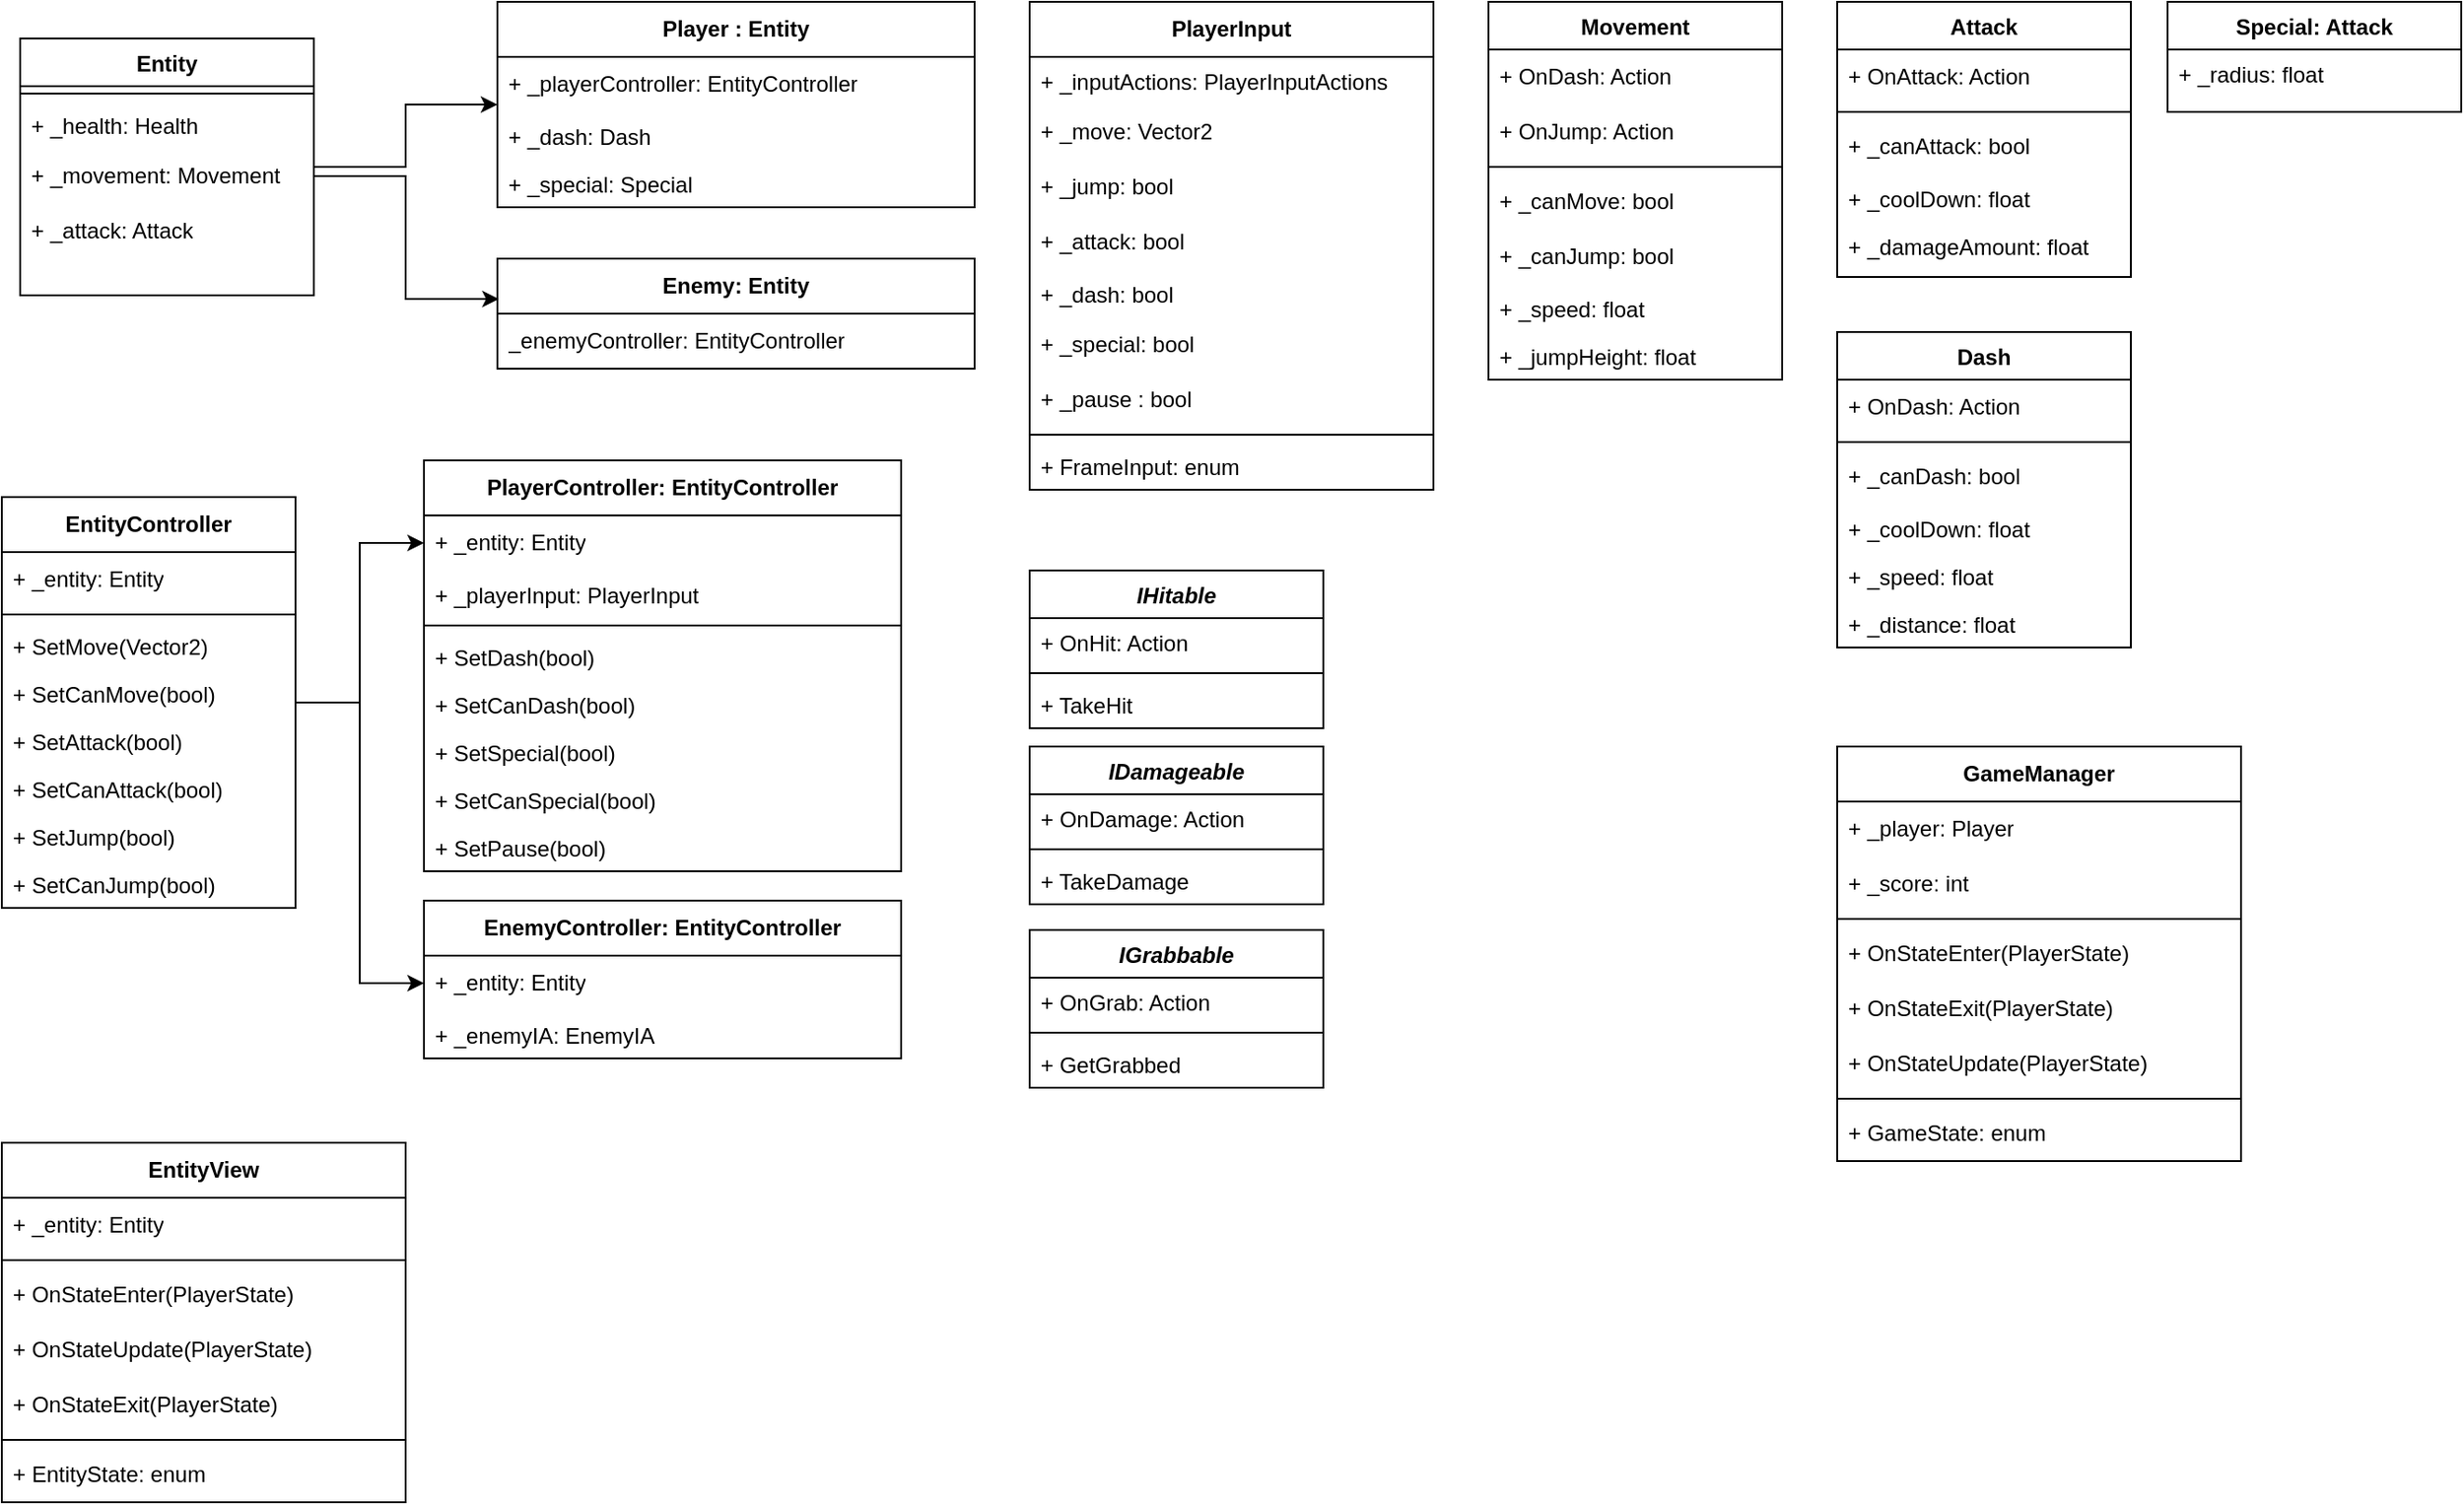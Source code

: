 <mxfile version="22.1.1" type="github">
  <diagram id="C5RBs43oDa-KdzZeNtuy" name="Page-1">
    <mxGraphModel dx="1434" dy="790" grid="1" gridSize="10" guides="1" tooltips="1" connect="1" arrows="1" fold="1" page="1" pageScale="1" pageWidth="827" pageHeight="1169" math="0" shadow="0">
      <root>
        <mxCell id="WIyWlLk6GJQsqaUBKTNV-0" />
        <mxCell id="WIyWlLk6GJQsqaUBKTNV-1" parent="WIyWlLk6GJQsqaUBKTNV-0" />
        <mxCell id="OidEc1CgMwrVslhreNSF-86" style="edgeStyle=orthogonalEdgeStyle;rounded=0;orthogonalLoop=1;jettySize=auto;html=1;exitX=1;exitY=0.5;exitDx=0;exitDy=0;" edge="1" parent="WIyWlLk6GJQsqaUBKTNV-1" source="zkfFHV4jXpPFQw0GAbJ--0" target="NKz7Ce9djxENSBI0j_IO-6">
          <mxGeometry relative="1" as="geometry" />
        </mxCell>
        <mxCell id="zkfFHV4jXpPFQw0GAbJ--0" value="Entity" style="swimlane;fontStyle=1;align=center;verticalAlign=top;childLayout=stackLayout;horizontal=1;startSize=26;horizontalStack=0;resizeParent=1;resizeLast=0;collapsible=1;marginBottom=0;rounded=0;shadow=0;strokeWidth=1;" parent="WIyWlLk6GJQsqaUBKTNV-1" vertex="1">
          <mxGeometry x="50" y="110" width="160" height="140" as="geometry">
            <mxRectangle x="230" y="140" width="160" height="26" as="alternateBounds" />
          </mxGeometry>
        </mxCell>
        <mxCell id="OidEc1CgMwrVslhreNSF-20" value="" style="line;strokeWidth=1;fillColor=none;align=left;verticalAlign=middle;spacingTop=-1;spacingLeft=3;spacingRight=3;rotatable=0;labelPosition=right;points=[];portConstraint=eastwest;strokeColor=inherit;" vertex="1" parent="zkfFHV4jXpPFQw0GAbJ--0">
          <mxGeometry y="26" width="160" height="8" as="geometry" />
        </mxCell>
        <mxCell id="zkfFHV4jXpPFQw0GAbJ--3" value="+ _health: Health" style="text;align=left;verticalAlign=top;spacingLeft=4;spacingRight=4;overflow=hidden;rotatable=0;points=[[0,0.5],[1,0.5]];portConstraint=eastwest;rounded=0;shadow=0;html=0;" parent="zkfFHV4jXpPFQw0GAbJ--0" vertex="1">
          <mxGeometry y="34" width="160" height="26" as="geometry" />
        </mxCell>
        <mxCell id="NKz7Ce9djxENSBI0j_IO-10" value="+ _movement: Movement" style="text;strokeColor=none;fillColor=none;align=left;verticalAlign=middle;spacingLeft=4;spacingRight=4;overflow=hidden;points=[[0,0.5],[1,0.5]];portConstraint=eastwest;rotatable=0;whiteSpace=wrap;html=1;" parent="zkfFHV4jXpPFQw0GAbJ--0" vertex="1">
          <mxGeometry y="60" width="160" height="30" as="geometry" />
        </mxCell>
        <mxCell id="OidEc1CgMwrVslhreNSF-67" value="+ _attack: Attack" style="text;strokeColor=none;fillColor=none;align=left;verticalAlign=middle;spacingLeft=4;spacingRight=4;overflow=hidden;points=[[0,0.5],[1,0.5]];portConstraint=eastwest;rotatable=0;whiteSpace=wrap;html=1;" vertex="1" parent="zkfFHV4jXpPFQw0GAbJ--0">
          <mxGeometry y="90" width="160" height="30" as="geometry" />
        </mxCell>
        <mxCell id="NKz7Ce9djxENSBI0j_IO-6" value="&lt;b&gt;Player : Entity&lt;/b&gt;" style="swimlane;fontStyle=0;childLayout=stackLayout;horizontal=1;startSize=30;horizontalStack=0;resizeParent=1;resizeParentMax=0;resizeLast=0;collapsible=1;marginBottom=0;whiteSpace=wrap;html=1;" parent="WIyWlLk6GJQsqaUBKTNV-1" vertex="1">
          <mxGeometry x="310" y="90" width="260" height="112" as="geometry" />
        </mxCell>
        <mxCell id="NKz7Ce9djxENSBI0j_IO-7" value="+ _playerController: EntityController" style="text;strokeColor=none;fillColor=none;align=left;verticalAlign=middle;spacingLeft=4;spacingRight=4;overflow=hidden;points=[[0,0.5],[1,0.5]];portConstraint=eastwest;rotatable=0;whiteSpace=wrap;html=1;" parent="NKz7Ce9djxENSBI0j_IO-6" vertex="1">
          <mxGeometry y="30" width="260" height="30" as="geometry" />
        </mxCell>
        <mxCell id="OidEc1CgMwrVslhreNSF-88" value="+ _dash: Dash" style="text;strokeColor=none;fillColor=none;align=left;verticalAlign=top;spacingLeft=4;spacingRight=4;overflow=hidden;rotatable=0;points=[[0,0.5],[1,0.5]];portConstraint=eastwest;whiteSpace=wrap;html=1;" vertex="1" parent="NKz7Ce9djxENSBI0j_IO-6">
          <mxGeometry y="60" width="260" height="26" as="geometry" />
        </mxCell>
        <mxCell id="OidEc1CgMwrVslhreNSF-109" value="+ _special: Special" style="text;strokeColor=none;fillColor=none;align=left;verticalAlign=top;spacingLeft=4;spacingRight=4;overflow=hidden;rotatable=0;points=[[0,0.5],[1,0.5]];portConstraint=eastwest;whiteSpace=wrap;html=1;" vertex="1" parent="NKz7Ce9djxENSBI0j_IO-6">
          <mxGeometry y="86" width="260" height="26" as="geometry" />
        </mxCell>
        <mxCell id="OidEc1CgMwrVslhreNSF-74" style="edgeStyle=orthogonalEdgeStyle;rounded=0;orthogonalLoop=1;jettySize=auto;html=1;exitX=1;exitY=0.5;exitDx=0;exitDy=0;entryX=0;entryY=0.5;entryDx=0;entryDy=0;" edge="1" parent="WIyWlLk6GJQsqaUBKTNV-1" source="NKz7Ce9djxENSBI0j_IO-11" target="OidEc1CgMwrVslhreNSF-54">
          <mxGeometry relative="1" as="geometry" />
        </mxCell>
        <mxCell id="OidEc1CgMwrVslhreNSF-75" style="edgeStyle=orthogonalEdgeStyle;rounded=0;orthogonalLoop=1;jettySize=auto;html=1;exitX=1;exitY=0.5;exitDx=0;exitDy=0;entryX=0;entryY=0.5;entryDx=0;entryDy=0;" edge="1" parent="WIyWlLk6GJQsqaUBKTNV-1" source="NKz7Ce9djxENSBI0j_IO-11" target="OidEc1CgMwrVslhreNSF-70">
          <mxGeometry relative="1" as="geometry" />
        </mxCell>
        <mxCell id="NKz7Ce9djxENSBI0j_IO-11" value="&lt;b&gt;EntityController&lt;/b&gt;" style="swimlane;fontStyle=0;childLayout=stackLayout;horizontal=1;startSize=30;horizontalStack=0;resizeParent=1;resizeParentMax=0;resizeLast=0;collapsible=1;marginBottom=0;whiteSpace=wrap;html=1;" parent="WIyWlLk6GJQsqaUBKTNV-1" vertex="1">
          <mxGeometry x="40" y="360" width="160" height="224" as="geometry" />
        </mxCell>
        <mxCell id="NKz7Ce9djxENSBI0j_IO-15" value="+ _entity: Entity" style="text;strokeColor=none;fillColor=none;align=left;verticalAlign=middle;spacingLeft=4;spacingRight=4;overflow=hidden;points=[[0,0.5],[1,0.5]];portConstraint=eastwest;rotatable=0;whiteSpace=wrap;html=1;" parent="NKz7Ce9djxENSBI0j_IO-11" vertex="1">
          <mxGeometry y="30" width="160" height="30" as="geometry" />
        </mxCell>
        <mxCell id="OidEc1CgMwrVslhreNSF-79" value="" style="line;strokeWidth=1;fillColor=none;align=left;verticalAlign=middle;spacingTop=-1;spacingLeft=3;spacingRight=3;rotatable=0;labelPosition=right;points=[];portConstraint=eastwest;strokeColor=inherit;" vertex="1" parent="NKz7Ce9djxENSBI0j_IO-11">
          <mxGeometry y="60" width="160" height="8" as="geometry" />
        </mxCell>
        <mxCell id="OidEc1CgMwrVslhreNSF-76" value="+ SetMove(Vector2)" style="text;strokeColor=none;fillColor=none;align=left;verticalAlign=top;spacingLeft=4;spacingRight=4;overflow=hidden;rotatable=0;points=[[0,0.5],[1,0.5]];portConstraint=eastwest;whiteSpace=wrap;html=1;" vertex="1" parent="NKz7Ce9djxENSBI0j_IO-11">
          <mxGeometry y="68" width="160" height="26" as="geometry" />
        </mxCell>
        <mxCell id="OidEc1CgMwrVslhreNSF-80" value="+ SetCanMove(bool)" style="text;strokeColor=none;fillColor=none;align=left;verticalAlign=top;spacingLeft=4;spacingRight=4;overflow=hidden;rotatable=0;points=[[0,0.5],[1,0.5]];portConstraint=eastwest;whiteSpace=wrap;html=1;" vertex="1" parent="NKz7Ce9djxENSBI0j_IO-11">
          <mxGeometry y="94" width="160" height="26" as="geometry" />
        </mxCell>
        <mxCell id="OidEc1CgMwrVslhreNSF-77" value="+ SetAttack(bool)" style="text;strokeColor=none;fillColor=none;align=left;verticalAlign=top;spacingLeft=4;spacingRight=4;overflow=hidden;rotatable=0;points=[[0,0.5],[1,0.5]];portConstraint=eastwest;whiteSpace=wrap;html=1;" vertex="1" parent="NKz7Ce9djxENSBI0j_IO-11">
          <mxGeometry y="120" width="160" height="26" as="geometry" />
        </mxCell>
        <mxCell id="OidEc1CgMwrVslhreNSF-78" value="+ SetCanAttack(bool)" style="text;strokeColor=none;fillColor=none;align=left;verticalAlign=top;spacingLeft=4;spacingRight=4;overflow=hidden;rotatable=0;points=[[0,0.5],[1,0.5]];portConstraint=eastwest;whiteSpace=wrap;html=1;" vertex="1" parent="NKz7Ce9djxENSBI0j_IO-11">
          <mxGeometry y="146" width="160" height="26" as="geometry" />
        </mxCell>
        <mxCell id="OidEc1CgMwrVslhreNSF-81" value="+ SetJump(bool)" style="text;strokeColor=none;fillColor=none;align=left;verticalAlign=top;spacingLeft=4;spacingRight=4;overflow=hidden;rotatable=0;points=[[0,0.5],[1,0.5]];portConstraint=eastwest;whiteSpace=wrap;html=1;" vertex="1" parent="NKz7Ce9djxENSBI0j_IO-11">
          <mxGeometry y="172" width="160" height="26" as="geometry" />
        </mxCell>
        <mxCell id="OidEc1CgMwrVslhreNSF-82" value="+ SetCanJump(bool)" style="text;strokeColor=none;fillColor=none;align=left;verticalAlign=top;spacingLeft=4;spacingRight=4;overflow=hidden;rotatable=0;points=[[0,0.5],[1,0.5]];portConstraint=eastwest;whiteSpace=wrap;html=1;" vertex="1" parent="NKz7Ce9djxENSBI0j_IO-11">
          <mxGeometry y="198" width="160" height="26" as="geometry" />
        </mxCell>
        <mxCell id="NKz7Ce9djxENSBI0j_IO-18" value="&lt;b&gt;Enemy: Entity&lt;/b&gt;" style="swimlane;fontStyle=0;childLayout=stackLayout;horizontal=1;startSize=30;horizontalStack=0;resizeParent=1;resizeParentMax=0;resizeLast=0;collapsible=1;marginBottom=0;whiteSpace=wrap;html=1;" parent="WIyWlLk6GJQsqaUBKTNV-1" vertex="1">
          <mxGeometry x="310" y="230" width="260" height="60" as="geometry" />
        </mxCell>
        <mxCell id="NKz7Ce9djxENSBI0j_IO-19" value="_enemyController: EntityController" style="text;strokeColor=none;fillColor=none;align=left;verticalAlign=middle;spacingLeft=4;spacingRight=4;overflow=hidden;points=[[0,0.5],[1,0.5]];portConstraint=eastwest;rotatable=0;whiteSpace=wrap;html=1;" parent="NKz7Ce9djxENSBI0j_IO-18" vertex="1">
          <mxGeometry y="30" width="260" height="30" as="geometry" />
        </mxCell>
        <mxCell id="NKz7Ce9djxENSBI0j_IO-24" value="&lt;b&gt;PlayerInput&lt;/b&gt;" style="swimlane;fontStyle=0;childLayout=stackLayout;horizontal=1;startSize=30;horizontalStack=0;resizeParent=1;resizeParentMax=0;resizeLast=0;collapsible=1;marginBottom=0;whiteSpace=wrap;html=1;" parent="WIyWlLk6GJQsqaUBKTNV-1" vertex="1">
          <mxGeometry x="600" y="90" width="220" height="266" as="geometry" />
        </mxCell>
        <mxCell id="OidEc1CgMwrVslhreNSF-44" value="+ _inputActions: PlayerInputActions" style="text;strokeColor=none;fillColor=none;align=left;verticalAlign=top;spacingLeft=4;spacingRight=4;overflow=hidden;rotatable=0;points=[[0,0.5],[1,0.5]];portConstraint=eastwest;whiteSpace=wrap;html=1;" vertex="1" parent="NKz7Ce9djxENSBI0j_IO-24">
          <mxGeometry y="30" width="220" height="26" as="geometry" />
        </mxCell>
        <mxCell id="NKz7Ce9djxENSBI0j_IO-25" value="+ _move: Vector2" style="text;strokeColor=none;fillColor=none;align=left;verticalAlign=middle;spacingLeft=4;spacingRight=4;overflow=hidden;points=[[0,0.5],[1,0.5]];portConstraint=eastwest;rotatable=0;whiteSpace=wrap;html=1;" parent="NKz7Ce9djxENSBI0j_IO-24" vertex="1">
          <mxGeometry y="56" width="220" height="30" as="geometry" />
        </mxCell>
        <mxCell id="NKz7Ce9djxENSBI0j_IO-26" value="+ _jump: bool" style="text;strokeColor=none;fillColor=none;align=left;verticalAlign=middle;spacingLeft=4;spacingRight=4;overflow=hidden;points=[[0,0.5],[1,0.5]];portConstraint=eastwest;rotatable=0;whiteSpace=wrap;html=1;" parent="NKz7Ce9djxENSBI0j_IO-24" vertex="1">
          <mxGeometry y="86" width="220" height="30" as="geometry" />
        </mxCell>
        <mxCell id="NKz7Ce9djxENSBI0j_IO-4" value="+ _attack: bool" style="text;strokeColor=none;fillColor=none;align=left;verticalAlign=middle;spacingLeft=4;spacingRight=4;overflow=hidden;points=[[0,0.5],[1,0.5]];portConstraint=eastwest;rotatable=0;whiteSpace=wrap;html=1;" parent="NKz7Ce9djxENSBI0j_IO-24" vertex="1">
          <mxGeometry y="116" width="220" height="30" as="geometry" />
        </mxCell>
        <mxCell id="OidEc1CgMwrVslhreNSF-22" value="+ _dash: bool" style="text;strokeColor=none;fillColor=none;align=left;verticalAlign=top;spacingLeft=4;spacingRight=4;overflow=hidden;rotatable=0;points=[[0,0.5],[1,0.5]];portConstraint=eastwest;whiteSpace=wrap;html=1;" vertex="1" parent="NKz7Ce9djxENSBI0j_IO-24">
          <mxGeometry y="146" width="220" height="26" as="geometry" />
        </mxCell>
        <mxCell id="NKz7Ce9djxENSBI0j_IO-5" value="+ _special: bool" style="text;strokeColor=none;fillColor=none;align=left;verticalAlign=middle;spacingLeft=4;spacingRight=4;overflow=hidden;points=[[0,0.5],[1,0.5]];portConstraint=eastwest;rotatable=0;whiteSpace=wrap;html=1;" parent="NKz7Ce9djxENSBI0j_IO-24" vertex="1">
          <mxGeometry y="172" width="220" height="30" as="geometry" />
        </mxCell>
        <mxCell id="NKz7Ce9djxENSBI0j_IO-3" value="+ _pause : bool" style="text;strokeColor=none;fillColor=none;align=left;verticalAlign=middle;spacingLeft=4;spacingRight=4;overflow=hidden;points=[[0,0.5],[1,0.5]];portConstraint=eastwest;rotatable=0;whiteSpace=wrap;html=1;" parent="NKz7Ce9djxENSBI0j_IO-24" vertex="1">
          <mxGeometry y="202" width="220" height="30" as="geometry" />
        </mxCell>
        <mxCell id="OidEc1CgMwrVslhreNSF-42" value="" style="line;strokeWidth=1;fillColor=none;align=left;verticalAlign=middle;spacingTop=-1;spacingLeft=3;spacingRight=3;rotatable=0;labelPosition=right;points=[];portConstraint=eastwest;strokeColor=inherit;" vertex="1" parent="NKz7Ce9djxENSBI0j_IO-24">
          <mxGeometry y="232" width="220" height="8" as="geometry" />
        </mxCell>
        <mxCell id="OidEc1CgMwrVslhreNSF-43" value="+ FrameInput: enum" style="text;strokeColor=none;fillColor=none;align=left;verticalAlign=top;spacingLeft=4;spacingRight=4;overflow=hidden;rotatable=0;points=[[0,0.5],[1,0.5]];portConstraint=eastwest;whiteSpace=wrap;html=1;" vertex="1" parent="NKz7Ce9djxENSBI0j_IO-24">
          <mxGeometry y="240" width="220" height="26" as="geometry" />
        </mxCell>
        <mxCell id="OidEc1CgMwrVslhreNSF-24" value="&lt;b&gt;EntityView&lt;/b&gt;" style="swimlane;fontStyle=0;childLayout=stackLayout;horizontal=1;startSize=30;horizontalStack=0;resizeParent=1;resizeParentMax=0;resizeLast=0;collapsible=1;marginBottom=0;whiteSpace=wrap;html=1;" vertex="1" parent="WIyWlLk6GJQsqaUBKTNV-1">
          <mxGeometry x="40" y="712" width="220" height="196" as="geometry" />
        </mxCell>
        <mxCell id="OidEc1CgMwrVslhreNSF-25" value="+ _entity: Entity" style="text;strokeColor=none;fillColor=none;align=left;verticalAlign=middle;spacingLeft=4;spacingRight=4;overflow=hidden;points=[[0,0.5],[1,0.5]];portConstraint=eastwest;rotatable=0;whiteSpace=wrap;html=1;" vertex="1" parent="OidEc1CgMwrVslhreNSF-24">
          <mxGeometry y="30" width="220" height="30" as="geometry" />
        </mxCell>
        <mxCell id="OidEc1CgMwrVslhreNSF-27" value="" style="line;strokeWidth=1;fillColor=none;align=left;verticalAlign=middle;spacingTop=-1;spacingLeft=3;spacingRight=3;rotatable=0;labelPosition=right;points=[];portConstraint=eastwest;strokeColor=inherit;" vertex="1" parent="OidEc1CgMwrVslhreNSF-24">
          <mxGeometry y="60" width="220" height="8" as="geometry" />
        </mxCell>
        <mxCell id="OidEc1CgMwrVslhreNSF-28" value="+ OnStateEnter(PlayerState)" style="text;strokeColor=none;fillColor=none;align=left;verticalAlign=middle;spacingLeft=4;spacingRight=4;overflow=hidden;points=[[0,0.5],[1,0.5]];portConstraint=eastwest;rotatable=0;whiteSpace=wrap;html=1;" vertex="1" parent="OidEc1CgMwrVslhreNSF-24">
          <mxGeometry y="68" width="220" height="30" as="geometry" />
        </mxCell>
        <mxCell id="OidEc1CgMwrVslhreNSF-30" value="+ OnStateUpdate(PlayerState)" style="text;strokeColor=none;fillColor=none;align=left;verticalAlign=middle;spacingLeft=4;spacingRight=4;overflow=hidden;points=[[0,0.5],[1,0.5]];portConstraint=eastwest;rotatable=0;whiteSpace=wrap;html=1;" vertex="1" parent="OidEc1CgMwrVslhreNSF-24">
          <mxGeometry y="98" width="220" height="30" as="geometry" />
        </mxCell>
        <mxCell id="OidEc1CgMwrVslhreNSF-29" value="+ OnStateExit(PlayerState)" style="text;strokeColor=none;fillColor=none;align=left;verticalAlign=middle;spacingLeft=4;spacingRight=4;overflow=hidden;points=[[0,0.5],[1,0.5]];portConstraint=eastwest;rotatable=0;whiteSpace=wrap;html=1;" vertex="1" parent="OidEc1CgMwrVslhreNSF-24">
          <mxGeometry y="128" width="220" height="30" as="geometry" />
        </mxCell>
        <mxCell id="OidEc1CgMwrVslhreNSF-32" value="" style="line;strokeWidth=1;fillColor=none;align=left;verticalAlign=middle;spacingTop=-1;spacingLeft=3;spacingRight=3;rotatable=0;labelPosition=right;points=[];portConstraint=eastwest;strokeColor=inherit;" vertex="1" parent="OidEc1CgMwrVslhreNSF-24">
          <mxGeometry y="158" width="220" height="8" as="geometry" />
        </mxCell>
        <mxCell id="OidEc1CgMwrVslhreNSF-31" value="+ EntityState: enum" style="text;strokeColor=none;fillColor=none;align=left;verticalAlign=middle;spacingLeft=4;spacingRight=4;overflow=hidden;points=[[0,0.5],[1,0.5]];portConstraint=eastwest;rotatable=0;whiteSpace=wrap;html=1;" vertex="1" parent="OidEc1CgMwrVslhreNSF-24">
          <mxGeometry y="166" width="220" height="30" as="geometry" />
        </mxCell>
        <mxCell id="OidEc1CgMwrVslhreNSF-46" value="Movement" style="swimlane;fontStyle=1;align=center;verticalAlign=top;childLayout=stackLayout;horizontal=1;startSize=26;horizontalStack=0;resizeParent=1;resizeLast=0;collapsible=1;marginBottom=0;rounded=0;shadow=0;strokeWidth=1;" vertex="1" parent="WIyWlLk6GJQsqaUBKTNV-1">
          <mxGeometry x="850" y="90" width="160" height="206" as="geometry">
            <mxRectangle x="230" y="140" width="160" height="26" as="alternateBounds" />
          </mxGeometry>
        </mxCell>
        <mxCell id="OidEc1CgMwrVslhreNSF-23" value="+ OnDash: Action" style="text;strokeColor=none;fillColor=none;align=left;verticalAlign=middle;spacingLeft=4;spacingRight=4;overflow=hidden;points=[[0,0.5],[1,0.5]];portConstraint=eastwest;rotatable=0;whiteSpace=wrap;html=1;" vertex="1" parent="OidEc1CgMwrVslhreNSF-46">
          <mxGeometry y="26" width="160" height="30" as="geometry" />
        </mxCell>
        <mxCell id="OidEc1CgMwrVslhreNSF-14" value="+ OnJump: Action" style="text;strokeColor=none;fillColor=none;align=left;verticalAlign=middle;spacingLeft=4;spacingRight=4;overflow=hidden;points=[[0,0.5],[1,0.5]];portConstraint=eastwest;rotatable=0;whiteSpace=wrap;html=1;" vertex="1" parent="OidEc1CgMwrVslhreNSF-46">
          <mxGeometry y="56" width="160" height="30" as="geometry" />
        </mxCell>
        <mxCell id="OidEc1CgMwrVslhreNSF-57" value="" style="line;strokeWidth=1;fillColor=none;align=left;verticalAlign=middle;spacingTop=-1;spacingLeft=3;spacingRight=3;rotatable=0;labelPosition=right;points=[];portConstraint=eastwest;strokeColor=inherit;" vertex="1" parent="OidEc1CgMwrVslhreNSF-46">
          <mxGeometry y="86" width="160" height="8" as="geometry" />
        </mxCell>
        <mxCell id="OidEc1CgMwrVslhreNSF-48" value="+ _canMove: bool" style="text;strokeColor=none;fillColor=none;align=left;verticalAlign=middle;spacingLeft=4;spacingRight=4;overflow=hidden;points=[[0,0.5],[1,0.5]];portConstraint=eastwest;rotatable=0;whiteSpace=wrap;html=1;" vertex="1" parent="OidEc1CgMwrVslhreNSF-46">
          <mxGeometry y="94" width="160" height="30" as="geometry" />
        </mxCell>
        <mxCell id="OidEc1CgMwrVslhreNSF-50" value="+ _canJump: bool" style="text;strokeColor=none;fillColor=none;align=left;verticalAlign=middle;spacingLeft=4;spacingRight=4;overflow=hidden;points=[[0,0.5],[1,0.5]];portConstraint=eastwest;rotatable=0;whiteSpace=wrap;html=1;" vertex="1" parent="OidEc1CgMwrVslhreNSF-46">
          <mxGeometry y="124" width="160" height="30" as="geometry" />
        </mxCell>
        <mxCell id="OidEc1CgMwrVslhreNSF-47" value="+ _speed: float" style="text;align=left;verticalAlign=top;spacingLeft=4;spacingRight=4;overflow=hidden;rotatable=0;points=[[0,0.5],[1,0.5]];portConstraint=eastwest;rounded=0;shadow=0;html=0;" vertex="1" parent="OidEc1CgMwrVslhreNSF-46">
          <mxGeometry y="154" width="160" height="26" as="geometry" />
        </mxCell>
        <mxCell id="OidEc1CgMwrVslhreNSF-49" value="+ _jumpHeight: float" style="text;align=left;verticalAlign=top;spacingLeft=4;spacingRight=4;overflow=hidden;rotatable=0;points=[[0,0.5],[1,0.5]];portConstraint=eastwest;rounded=0;shadow=0;html=0;" vertex="1" parent="OidEc1CgMwrVslhreNSF-46">
          <mxGeometry y="180" width="160" height="26" as="geometry" />
        </mxCell>
        <mxCell id="OidEc1CgMwrVslhreNSF-53" value="&lt;b&gt;PlayerController: EntityController&lt;/b&gt;" style="swimlane;fontStyle=0;childLayout=stackLayout;horizontal=1;startSize=30;horizontalStack=0;resizeParent=1;resizeParentMax=0;resizeLast=0;collapsible=1;marginBottom=0;whiteSpace=wrap;html=1;" vertex="1" parent="WIyWlLk6GJQsqaUBKTNV-1">
          <mxGeometry x="270" y="340" width="260" height="224" as="geometry" />
        </mxCell>
        <mxCell id="OidEc1CgMwrVslhreNSF-54" value="+ _entity: Entity" style="text;strokeColor=none;fillColor=none;align=left;verticalAlign=middle;spacingLeft=4;spacingRight=4;overflow=hidden;points=[[0,0.5],[1,0.5]];portConstraint=eastwest;rotatable=0;whiteSpace=wrap;html=1;" vertex="1" parent="OidEc1CgMwrVslhreNSF-53">
          <mxGeometry y="30" width="260" height="30" as="geometry" />
        </mxCell>
        <mxCell id="OidEc1CgMwrVslhreNSF-55" value="+ _playerInput: PlayerInput" style="text;strokeColor=none;fillColor=none;align=left;verticalAlign=top;spacingLeft=4;spacingRight=4;overflow=hidden;rotatable=0;points=[[0,0.5],[1,0.5]];portConstraint=eastwest;whiteSpace=wrap;html=1;" vertex="1" parent="OidEc1CgMwrVslhreNSF-53">
          <mxGeometry y="60" width="260" height="26" as="geometry" />
        </mxCell>
        <mxCell id="OidEc1CgMwrVslhreNSF-85" value="" style="line;strokeWidth=1;fillColor=none;align=left;verticalAlign=middle;spacingTop=-1;spacingLeft=3;spacingRight=3;rotatable=0;labelPosition=right;points=[];portConstraint=eastwest;strokeColor=inherit;" vertex="1" parent="OidEc1CgMwrVslhreNSF-53">
          <mxGeometry y="86" width="260" height="8" as="geometry" />
        </mxCell>
        <mxCell id="OidEc1CgMwrVslhreNSF-83" value="+ SetDash(bool)" style="text;strokeColor=none;fillColor=none;align=left;verticalAlign=top;spacingLeft=4;spacingRight=4;overflow=hidden;rotatable=0;points=[[0,0.5],[1,0.5]];portConstraint=eastwest;whiteSpace=wrap;html=1;" vertex="1" parent="OidEc1CgMwrVslhreNSF-53">
          <mxGeometry y="94" width="260" height="26" as="geometry" />
        </mxCell>
        <mxCell id="OidEc1CgMwrVslhreNSF-84" value="+ SetCanDash(bool)" style="text;strokeColor=none;fillColor=none;align=left;verticalAlign=top;spacingLeft=4;spacingRight=4;overflow=hidden;rotatable=0;points=[[0,0.5],[1,0.5]];portConstraint=eastwest;whiteSpace=wrap;html=1;" vertex="1" parent="OidEc1CgMwrVslhreNSF-53">
          <mxGeometry y="120" width="260" height="26" as="geometry" />
        </mxCell>
        <mxCell id="OidEc1CgMwrVslhreNSF-120" value="+ SetSpecial(bool)" style="text;strokeColor=none;fillColor=none;align=left;verticalAlign=top;spacingLeft=4;spacingRight=4;overflow=hidden;rotatable=0;points=[[0,0.5],[1,0.5]];portConstraint=eastwest;whiteSpace=wrap;html=1;" vertex="1" parent="OidEc1CgMwrVslhreNSF-53">
          <mxGeometry y="146" width="260" height="26" as="geometry" />
        </mxCell>
        <mxCell id="OidEc1CgMwrVslhreNSF-121" value="+ SetCanSpecial(bool)" style="text;strokeColor=none;fillColor=none;align=left;verticalAlign=top;spacingLeft=4;spacingRight=4;overflow=hidden;rotatable=0;points=[[0,0.5],[1,0.5]];portConstraint=eastwest;whiteSpace=wrap;html=1;" vertex="1" parent="OidEc1CgMwrVslhreNSF-53">
          <mxGeometry y="172" width="260" height="26" as="geometry" />
        </mxCell>
        <mxCell id="OidEc1CgMwrVslhreNSF-122" value="+ SetPause(bool)" style="text;strokeColor=none;fillColor=none;align=left;verticalAlign=top;spacingLeft=4;spacingRight=4;overflow=hidden;rotatable=0;points=[[0,0.5],[1,0.5]];portConstraint=eastwest;whiteSpace=wrap;html=1;" vertex="1" parent="OidEc1CgMwrVslhreNSF-53">
          <mxGeometry y="198" width="260" height="26" as="geometry" />
        </mxCell>
        <mxCell id="OidEc1CgMwrVslhreNSF-58" value="Attack" style="swimlane;fontStyle=1;align=center;verticalAlign=top;childLayout=stackLayout;horizontal=1;startSize=26;horizontalStack=0;resizeParent=1;resizeLast=0;collapsible=1;marginBottom=0;rounded=0;shadow=0;strokeWidth=1;" vertex="1" parent="WIyWlLk6GJQsqaUBKTNV-1">
          <mxGeometry x="1040" y="90" width="160" height="150" as="geometry">
            <mxRectangle x="230" y="140" width="160" height="26" as="alternateBounds" />
          </mxGeometry>
        </mxCell>
        <mxCell id="NKz7Ce9djxENSBI0j_IO-13" value="+ OnAttack: Action" style="text;strokeColor=none;fillColor=none;align=left;verticalAlign=middle;spacingLeft=4;spacingRight=4;overflow=hidden;points=[[0,0.5],[1,0.5]];portConstraint=eastwest;rotatable=0;whiteSpace=wrap;html=1;" parent="OidEc1CgMwrVslhreNSF-58" vertex="1">
          <mxGeometry y="26" width="160" height="30" as="geometry" />
        </mxCell>
        <mxCell id="OidEc1CgMwrVslhreNSF-61" value="" style="line;strokeWidth=1;fillColor=none;align=left;verticalAlign=middle;spacingTop=-1;spacingLeft=3;spacingRight=3;rotatable=0;labelPosition=right;points=[];portConstraint=eastwest;strokeColor=inherit;" vertex="1" parent="OidEc1CgMwrVslhreNSF-58">
          <mxGeometry y="56" width="160" height="8" as="geometry" />
        </mxCell>
        <mxCell id="OidEc1CgMwrVslhreNSF-62" value="+ _canAttack: bool" style="text;strokeColor=none;fillColor=none;align=left;verticalAlign=middle;spacingLeft=4;spacingRight=4;overflow=hidden;points=[[0,0.5],[1,0.5]];portConstraint=eastwest;rotatable=0;whiteSpace=wrap;html=1;" vertex="1" parent="OidEc1CgMwrVslhreNSF-58">
          <mxGeometry y="64" width="160" height="30" as="geometry" />
        </mxCell>
        <mxCell id="OidEc1CgMwrVslhreNSF-65" value="+ _coolDown: float" style="text;align=left;verticalAlign=top;spacingLeft=4;spacingRight=4;overflow=hidden;rotatable=0;points=[[0,0.5],[1,0.5]];portConstraint=eastwest;rounded=0;shadow=0;html=0;" vertex="1" parent="OidEc1CgMwrVslhreNSF-58">
          <mxGeometry y="94" width="160" height="26" as="geometry" />
        </mxCell>
        <mxCell id="OidEc1CgMwrVslhreNSF-116" value="+ _damageAmount: float" style="text;align=left;verticalAlign=top;spacingLeft=4;spacingRight=4;overflow=hidden;rotatable=0;points=[[0,0.5],[1,0.5]];portConstraint=eastwest;rounded=0;shadow=0;html=0;" vertex="1" parent="OidEc1CgMwrVslhreNSF-58">
          <mxGeometry y="120" width="160" height="26" as="geometry" />
        </mxCell>
        <mxCell id="OidEc1CgMwrVslhreNSF-69" value="&lt;b&gt;EnemyController: EntityController&lt;/b&gt;" style="swimlane;fontStyle=0;childLayout=stackLayout;horizontal=1;startSize=30;horizontalStack=0;resizeParent=1;resizeParentMax=0;resizeLast=0;collapsible=1;marginBottom=0;whiteSpace=wrap;html=1;" vertex="1" parent="WIyWlLk6GJQsqaUBKTNV-1">
          <mxGeometry x="270" y="580" width="260" height="86" as="geometry" />
        </mxCell>
        <mxCell id="OidEc1CgMwrVslhreNSF-70" value="+ _entity: Entity" style="text;strokeColor=none;fillColor=none;align=left;verticalAlign=middle;spacingLeft=4;spacingRight=4;overflow=hidden;points=[[0,0.5],[1,0.5]];portConstraint=eastwest;rotatable=0;whiteSpace=wrap;html=1;" vertex="1" parent="OidEc1CgMwrVslhreNSF-69">
          <mxGeometry y="30" width="260" height="30" as="geometry" />
        </mxCell>
        <mxCell id="OidEc1CgMwrVslhreNSF-71" value="+ _enemyIA: EnemyIA" style="text;strokeColor=none;fillColor=none;align=left;verticalAlign=top;spacingLeft=4;spacingRight=4;overflow=hidden;rotatable=0;points=[[0,0.5],[1,0.5]];portConstraint=eastwest;whiteSpace=wrap;html=1;" vertex="1" parent="OidEc1CgMwrVslhreNSF-69">
          <mxGeometry y="60" width="260" height="26" as="geometry" />
        </mxCell>
        <mxCell id="OidEc1CgMwrVslhreNSF-89" style="edgeStyle=orthogonalEdgeStyle;rounded=0;orthogonalLoop=1;jettySize=auto;html=1;exitX=1;exitY=0.5;exitDx=0;exitDy=0;entryX=0.003;entryY=0.367;entryDx=0;entryDy=0;entryPerimeter=0;" edge="1" parent="WIyWlLk6GJQsqaUBKTNV-1" source="NKz7Ce9djxENSBI0j_IO-10" target="NKz7Ce9djxENSBI0j_IO-18">
          <mxGeometry relative="1" as="geometry" />
        </mxCell>
        <mxCell id="OidEc1CgMwrVslhreNSF-90" value="Dash" style="swimlane;fontStyle=1;align=center;verticalAlign=top;childLayout=stackLayout;horizontal=1;startSize=26;horizontalStack=0;resizeParent=1;resizeLast=0;collapsible=1;marginBottom=0;rounded=0;shadow=0;strokeWidth=1;" vertex="1" parent="WIyWlLk6GJQsqaUBKTNV-1">
          <mxGeometry x="1040" y="270" width="160" height="172" as="geometry">
            <mxRectangle x="230" y="140" width="160" height="26" as="alternateBounds" />
          </mxGeometry>
        </mxCell>
        <mxCell id="OidEc1CgMwrVslhreNSF-91" value="+ OnDash: Action" style="text;strokeColor=none;fillColor=none;align=left;verticalAlign=middle;spacingLeft=4;spacingRight=4;overflow=hidden;points=[[0,0.5],[1,0.5]];portConstraint=eastwest;rotatable=0;whiteSpace=wrap;html=1;" vertex="1" parent="OidEc1CgMwrVslhreNSF-90">
          <mxGeometry y="26" width="160" height="30" as="geometry" />
        </mxCell>
        <mxCell id="OidEc1CgMwrVslhreNSF-92" value="" style="line;strokeWidth=1;fillColor=none;align=left;verticalAlign=middle;spacingTop=-1;spacingLeft=3;spacingRight=3;rotatable=0;labelPosition=right;points=[];portConstraint=eastwest;strokeColor=inherit;" vertex="1" parent="OidEc1CgMwrVslhreNSF-90">
          <mxGeometry y="56" width="160" height="8" as="geometry" />
        </mxCell>
        <mxCell id="OidEc1CgMwrVslhreNSF-93" value="+ _canDash: bool" style="text;strokeColor=none;fillColor=none;align=left;verticalAlign=middle;spacingLeft=4;spacingRight=4;overflow=hidden;points=[[0,0.5],[1,0.5]];portConstraint=eastwest;rotatable=0;whiteSpace=wrap;html=1;" vertex="1" parent="OidEc1CgMwrVslhreNSF-90">
          <mxGeometry y="64" width="160" height="30" as="geometry" />
        </mxCell>
        <mxCell id="OidEc1CgMwrVslhreNSF-94" value="+ _coolDown: float" style="text;align=left;verticalAlign=top;spacingLeft=4;spacingRight=4;overflow=hidden;rotatable=0;points=[[0,0.5],[1,0.5]];portConstraint=eastwest;rounded=0;shadow=0;html=0;" vertex="1" parent="OidEc1CgMwrVslhreNSF-90">
          <mxGeometry y="94" width="160" height="26" as="geometry" />
        </mxCell>
        <mxCell id="OidEc1CgMwrVslhreNSF-95" value="+ _speed: float" style="text;align=left;verticalAlign=top;spacingLeft=4;spacingRight=4;overflow=hidden;rotatable=0;points=[[0,0.5],[1,0.5]];portConstraint=eastwest;rounded=0;shadow=0;html=0;" vertex="1" parent="OidEc1CgMwrVslhreNSF-90">
          <mxGeometry y="120" width="160" height="26" as="geometry" />
        </mxCell>
        <mxCell id="OidEc1CgMwrVslhreNSF-96" value="+ _distance: float" style="text;align=left;verticalAlign=top;spacingLeft=4;spacingRight=4;overflow=hidden;rotatable=0;points=[[0,0.5],[1,0.5]];portConstraint=eastwest;rounded=0;shadow=0;html=0;" vertex="1" parent="OidEc1CgMwrVslhreNSF-90">
          <mxGeometry y="146" width="160" height="26" as="geometry" />
        </mxCell>
        <mxCell id="OidEc1CgMwrVslhreNSF-97" value="&lt;i&gt;IHitable&lt;/i&gt;" style="swimlane;fontStyle=1;align=center;verticalAlign=top;childLayout=stackLayout;horizontal=1;startSize=26;horizontalStack=0;resizeParent=1;resizeParentMax=0;resizeLast=0;collapsible=1;marginBottom=0;whiteSpace=wrap;html=1;" vertex="1" parent="WIyWlLk6GJQsqaUBKTNV-1">
          <mxGeometry x="600" y="400" width="160" height="86" as="geometry" />
        </mxCell>
        <mxCell id="OidEc1CgMwrVslhreNSF-98" value="+ OnHit: Action" style="text;strokeColor=none;fillColor=none;align=left;verticalAlign=top;spacingLeft=4;spacingRight=4;overflow=hidden;rotatable=0;points=[[0,0.5],[1,0.5]];portConstraint=eastwest;whiteSpace=wrap;html=1;" vertex="1" parent="OidEc1CgMwrVslhreNSF-97">
          <mxGeometry y="26" width="160" height="26" as="geometry" />
        </mxCell>
        <mxCell id="OidEc1CgMwrVslhreNSF-99" value="" style="line;strokeWidth=1;fillColor=none;align=left;verticalAlign=middle;spacingTop=-1;spacingLeft=3;spacingRight=3;rotatable=0;labelPosition=right;points=[];portConstraint=eastwest;strokeColor=inherit;" vertex="1" parent="OidEc1CgMwrVslhreNSF-97">
          <mxGeometry y="52" width="160" height="8" as="geometry" />
        </mxCell>
        <mxCell id="OidEc1CgMwrVslhreNSF-100" value="+ TakeHit" style="text;strokeColor=none;fillColor=none;align=left;verticalAlign=top;spacingLeft=4;spacingRight=4;overflow=hidden;rotatable=0;points=[[0,0.5],[1,0.5]];portConstraint=eastwest;whiteSpace=wrap;html=1;" vertex="1" parent="OidEc1CgMwrVslhreNSF-97">
          <mxGeometry y="60" width="160" height="26" as="geometry" />
        </mxCell>
        <mxCell id="OidEc1CgMwrVslhreNSF-101" value="&lt;i&gt;IDamageable&lt;/i&gt;" style="swimlane;fontStyle=1;align=center;verticalAlign=top;childLayout=stackLayout;horizontal=1;startSize=26;horizontalStack=0;resizeParent=1;resizeParentMax=0;resizeLast=0;collapsible=1;marginBottom=0;whiteSpace=wrap;html=1;" vertex="1" parent="WIyWlLk6GJQsqaUBKTNV-1">
          <mxGeometry x="600" y="496" width="160" height="86" as="geometry" />
        </mxCell>
        <mxCell id="OidEc1CgMwrVslhreNSF-102" value="+ OnDamage: Action" style="text;strokeColor=none;fillColor=none;align=left;verticalAlign=top;spacingLeft=4;spacingRight=4;overflow=hidden;rotatable=0;points=[[0,0.5],[1,0.5]];portConstraint=eastwest;whiteSpace=wrap;html=1;" vertex="1" parent="OidEc1CgMwrVslhreNSF-101">
          <mxGeometry y="26" width="160" height="26" as="geometry" />
        </mxCell>
        <mxCell id="OidEc1CgMwrVslhreNSF-103" value="" style="line;strokeWidth=1;fillColor=none;align=left;verticalAlign=middle;spacingTop=-1;spacingLeft=3;spacingRight=3;rotatable=0;labelPosition=right;points=[];portConstraint=eastwest;strokeColor=inherit;" vertex="1" parent="OidEc1CgMwrVslhreNSF-101">
          <mxGeometry y="52" width="160" height="8" as="geometry" />
        </mxCell>
        <mxCell id="OidEc1CgMwrVslhreNSF-104" value="+ TakeDamage" style="text;strokeColor=none;fillColor=none;align=left;verticalAlign=top;spacingLeft=4;spacingRight=4;overflow=hidden;rotatable=0;points=[[0,0.5],[1,0.5]];portConstraint=eastwest;whiteSpace=wrap;html=1;" vertex="1" parent="OidEc1CgMwrVslhreNSF-101">
          <mxGeometry y="60" width="160" height="26" as="geometry" />
        </mxCell>
        <mxCell id="OidEc1CgMwrVslhreNSF-105" value="&lt;i&gt;IGrabbable&lt;/i&gt;" style="swimlane;fontStyle=1;align=center;verticalAlign=top;childLayout=stackLayout;horizontal=1;startSize=26;horizontalStack=0;resizeParent=1;resizeParentMax=0;resizeLast=0;collapsible=1;marginBottom=0;whiteSpace=wrap;html=1;" vertex="1" parent="WIyWlLk6GJQsqaUBKTNV-1">
          <mxGeometry x="600" y="596" width="160" height="86" as="geometry" />
        </mxCell>
        <mxCell id="OidEc1CgMwrVslhreNSF-106" value="+ OnGrab: Action" style="text;strokeColor=none;fillColor=none;align=left;verticalAlign=top;spacingLeft=4;spacingRight=4;overflow=hidden;rotatable=0;points=[[0,0.5],[1,0.5]];portConstraint=eastwest;whiteSpace=wrap;html=1;" vertex="1" parent="OidEc1CgMwrVslhreNSF-105">
          <mxGeometry y="26" width="160" height="26" as="geometry" />
        </mxCell>
        <mxCell id="OidEc1CgMwrVslhreNSF-107" value="" style="line;strokeWidth=1;fillColor=none;align=left;verticalAlign=middle;spacingTop=-1;spacingLeft=3;spacingRight=3;rotatable=0;labelPosition=right;points=[];portConstraint=eastwest;strokeColor=inherit;" vertex="1" parent="OidEc1CgMwrVslhreNSF-105">
          <mxGeometry y="52" width="160" height="8" as="geometry" />
        </mxCell>
        <mxCell id="OidEc1CgMwrVslhreNSF-108" value="+ GetGrabbed" style="text;strokeColor=none;fillColor=none;align=left;verticalAlign=top;spacingLeft=4;spacingRight=4;overflow=hidden;rotatable=0;points=[[0,0.5],[1,0.5]];portConstraint=eastwest;whiteSpace=wrap;html=1;" vertex="1" parent="OidEc1CgMwrVslhreNSF-105">
          <mxGeometry y="60" width="160" height="26" as="geometry" />
        </mxCell>
        <mxCell id="OidEc1CgMwrVslhreNSF-110" value="Special: Attack" style="swimlane;fontStyle=1;align=center;verticalAlign=top;childLayout=stackLayout;horizontal=1;startSize=26;horizontalStack=0;resizeParent=1;resizeLast=0;collapsible=1;marginBottom=0;rounded=0;shadow=0;strokeWidth=1;" vertex="1" parent="WIyWlLk6GJQsqaUBKTNV-1">
          <mxGeometry x="1220" y="90" width="160" height="60" as="geometry">
            <mxRectangle x="230" y="140" width="160" height="26" as="alternateBounds" />
          </mxGeometry>
        </mxCell>
        <mxCell id="OidEc1CgMwrVslhreNSF-119" value="+ _radius: float" style="text;align=left;verticalAlign=top;spacingLeft=4;spacingRight=4;overflow=hidden;rotatable=0;points=[[0,0.5],[1,0.5]];portConstraint=eastwest;rounded=0;shadow=0;html=0;" vertex="1" parent="OidEc1CgMwrVslhreNSF-110">
          <mxGeometry y="26" width="160" height="26" as="geometry" />
        </mxCell>
        <mxCell id="OidEc1CgMwrVslhreNSF-123" value="&lt;b&gt;GameManager&lt;/b&gt;" style="swimlane;fontStyle=0;childLayout=stackLayout;horizontal=1;startSize=30;horizontalStack=0;resizeParent=1;resizeParentMax=0;resizeLast=0;collapsible=1;marginBottom=0;whiteSpace=wrap;html=1;" vertex="1" parent="WIyWlLk6GJQsqaUBKTNV-1">
          <mxGeometry x="1040" y="496" width="220" height="226" as="geometry" />
        </mxCell>
        <mxCell id="OidEc1CgMwrVslhreNSF-133" value="+ _player: Player" style="text;strokeColor=none;fillColor=none;align=left;verticalAlign=middle;spacingLeft=4;spacingRight=4;overflow=hidden;points=[[0,0.5],[1,0.5]];portConstraint=eastwest;rotatable=0;whiteSpace=wrap;html=1;" vertex="1" parent="OidEc1CgMwrVslhreNSF-123">
          <mxGeometry y="30" width="220" height="30" as="geometry" />
        </mxCell>
        <mxCell id="OidEc1CgMwrVslhreNSF-139" value="+ _score: int" style="text;strokeColor=none;fillColor=none;align=left;verticalAlign=middle;spacingLeft=4;spacingRight=4;overflow=hidden;points=[[0,0.5],[1,0.5]];portConstraint=eastwest;rotatable=0;whiteSpace=wrap;html=1;" vertex="1" parent="OidEc1CgMwrVslhreNSF-123">
          <mxGeometry y="60" width="220" height="30" as="geometry" />
        </mxCell>
        <mxCell id="OidEc1CgMwrVslhreNSF-138" value="" style="line;strokeWidth=1;fillColor=none;align=left;verticalAlign=middle;spacingTop=-1;spacingLeft=3;spacingRight=3;rotatable=0;labelPosition=right;points=[];portConstraint=eastwest;strokeColor=inherit;" vertex="1" parent="OidEc1CgMwrVslhreNSF-123">
          <mxGeometry y="90" width="220" height="8" as="geometry" />
        </mxCell>
        <mxCell id="OidEc1CgMwrVslhreNSF-134" value="+ OnStateEnter(PlayerState)" style="text;strokeColor=none;fillColor=none;align=left;verticalAlign=middle;spacingLeft=4;spacingRight=4;overflow=hidden;points=[[0,0.5],[1,0.5]];portConstraint=eastwest;rotatable=0;whiteSpace=wrap;html=1;" vertex="1" parent="OidEc1CgMwrVslhreNSF-123">
          <mxGeometry y="98" width="220" height="30" as="geometry" />
        </mxCell>
        <mxCell id="OidEc1CgMwrVslhreNSF-136" value="+ OnStateExit(PlayerState)" style="text;strokeColor=none;fillColor=none;align=left;verticalAlign=middle;spacingLeft=4;spacingRight=4;overflow=hidden;points=[[0,0.5],[1,0.5]];portConstraint=eastwest;rotatable=0;whiteSpace=wrap;html=1;" vertex="1" parent="OidEc1CgMwrVslhreNSF-123">
          <mxGeometry y="128" width="220" height="30" as="geometry" />
        </mxCell>
        <mxCell id="OidEc1CgMwrVslhreNSF-135" value="+ OnStateUpdate(PlayerState)" style="text;strokeColor=none;fillColor=none;align=left;verticalAlign=middle;spacingLeft=4;spacingRight=4;overflow=hidden;points=[[0,0.5],[1,0.5]];portConstraint=eastwest;rotatable=0;whiteSpace=wrap;html=1;" vertex="1" parent="OidEc1CgMwrVslhreNSF-123">
          <mxGeometry y="158" width="220" height="30" as="geometry" />
        </mxCell>
        <mxCell id="OidEc1CgMwrVslhreNSF-131" value="" style="line;strokeWidth=1;fillColor=none;align=left;verticalAlign=middle;spacingTop=-1;spacingLeft=3;spacingRight=3;rotatable=0;labelPosition=right;points=[];portConstraint=eastwest;strokeColor=inherit;" vertex="1" parent="OidEc1CgMwrVslhreNSF-123">
          <mxGeometry y="188" width="220" height="8" as="geometry" />
        </mxCell>
        <mxCell id="OidEc1CgMwrVslhreNSF-137" value="+ GameState: enum" style="text;strokeColor=none;fillColor=none;align=left;verticalAlign=middle;spacingLeft=4;spacingRight=4;overflow=hidden;points=[[0,0.5],[1,0.5]];portConstraint=eastwest;rotatable=0;whiteSpace=wrap;html=1;" vertex="1" parent="OidEc1CgMwrVslhreNSF-123">
          <mxGeometry y="196" width="220" height="30" as="geometry" />
        </mxCell>
      </root>
    </mxGraphModel>
  </diagram>
</mxfile>

